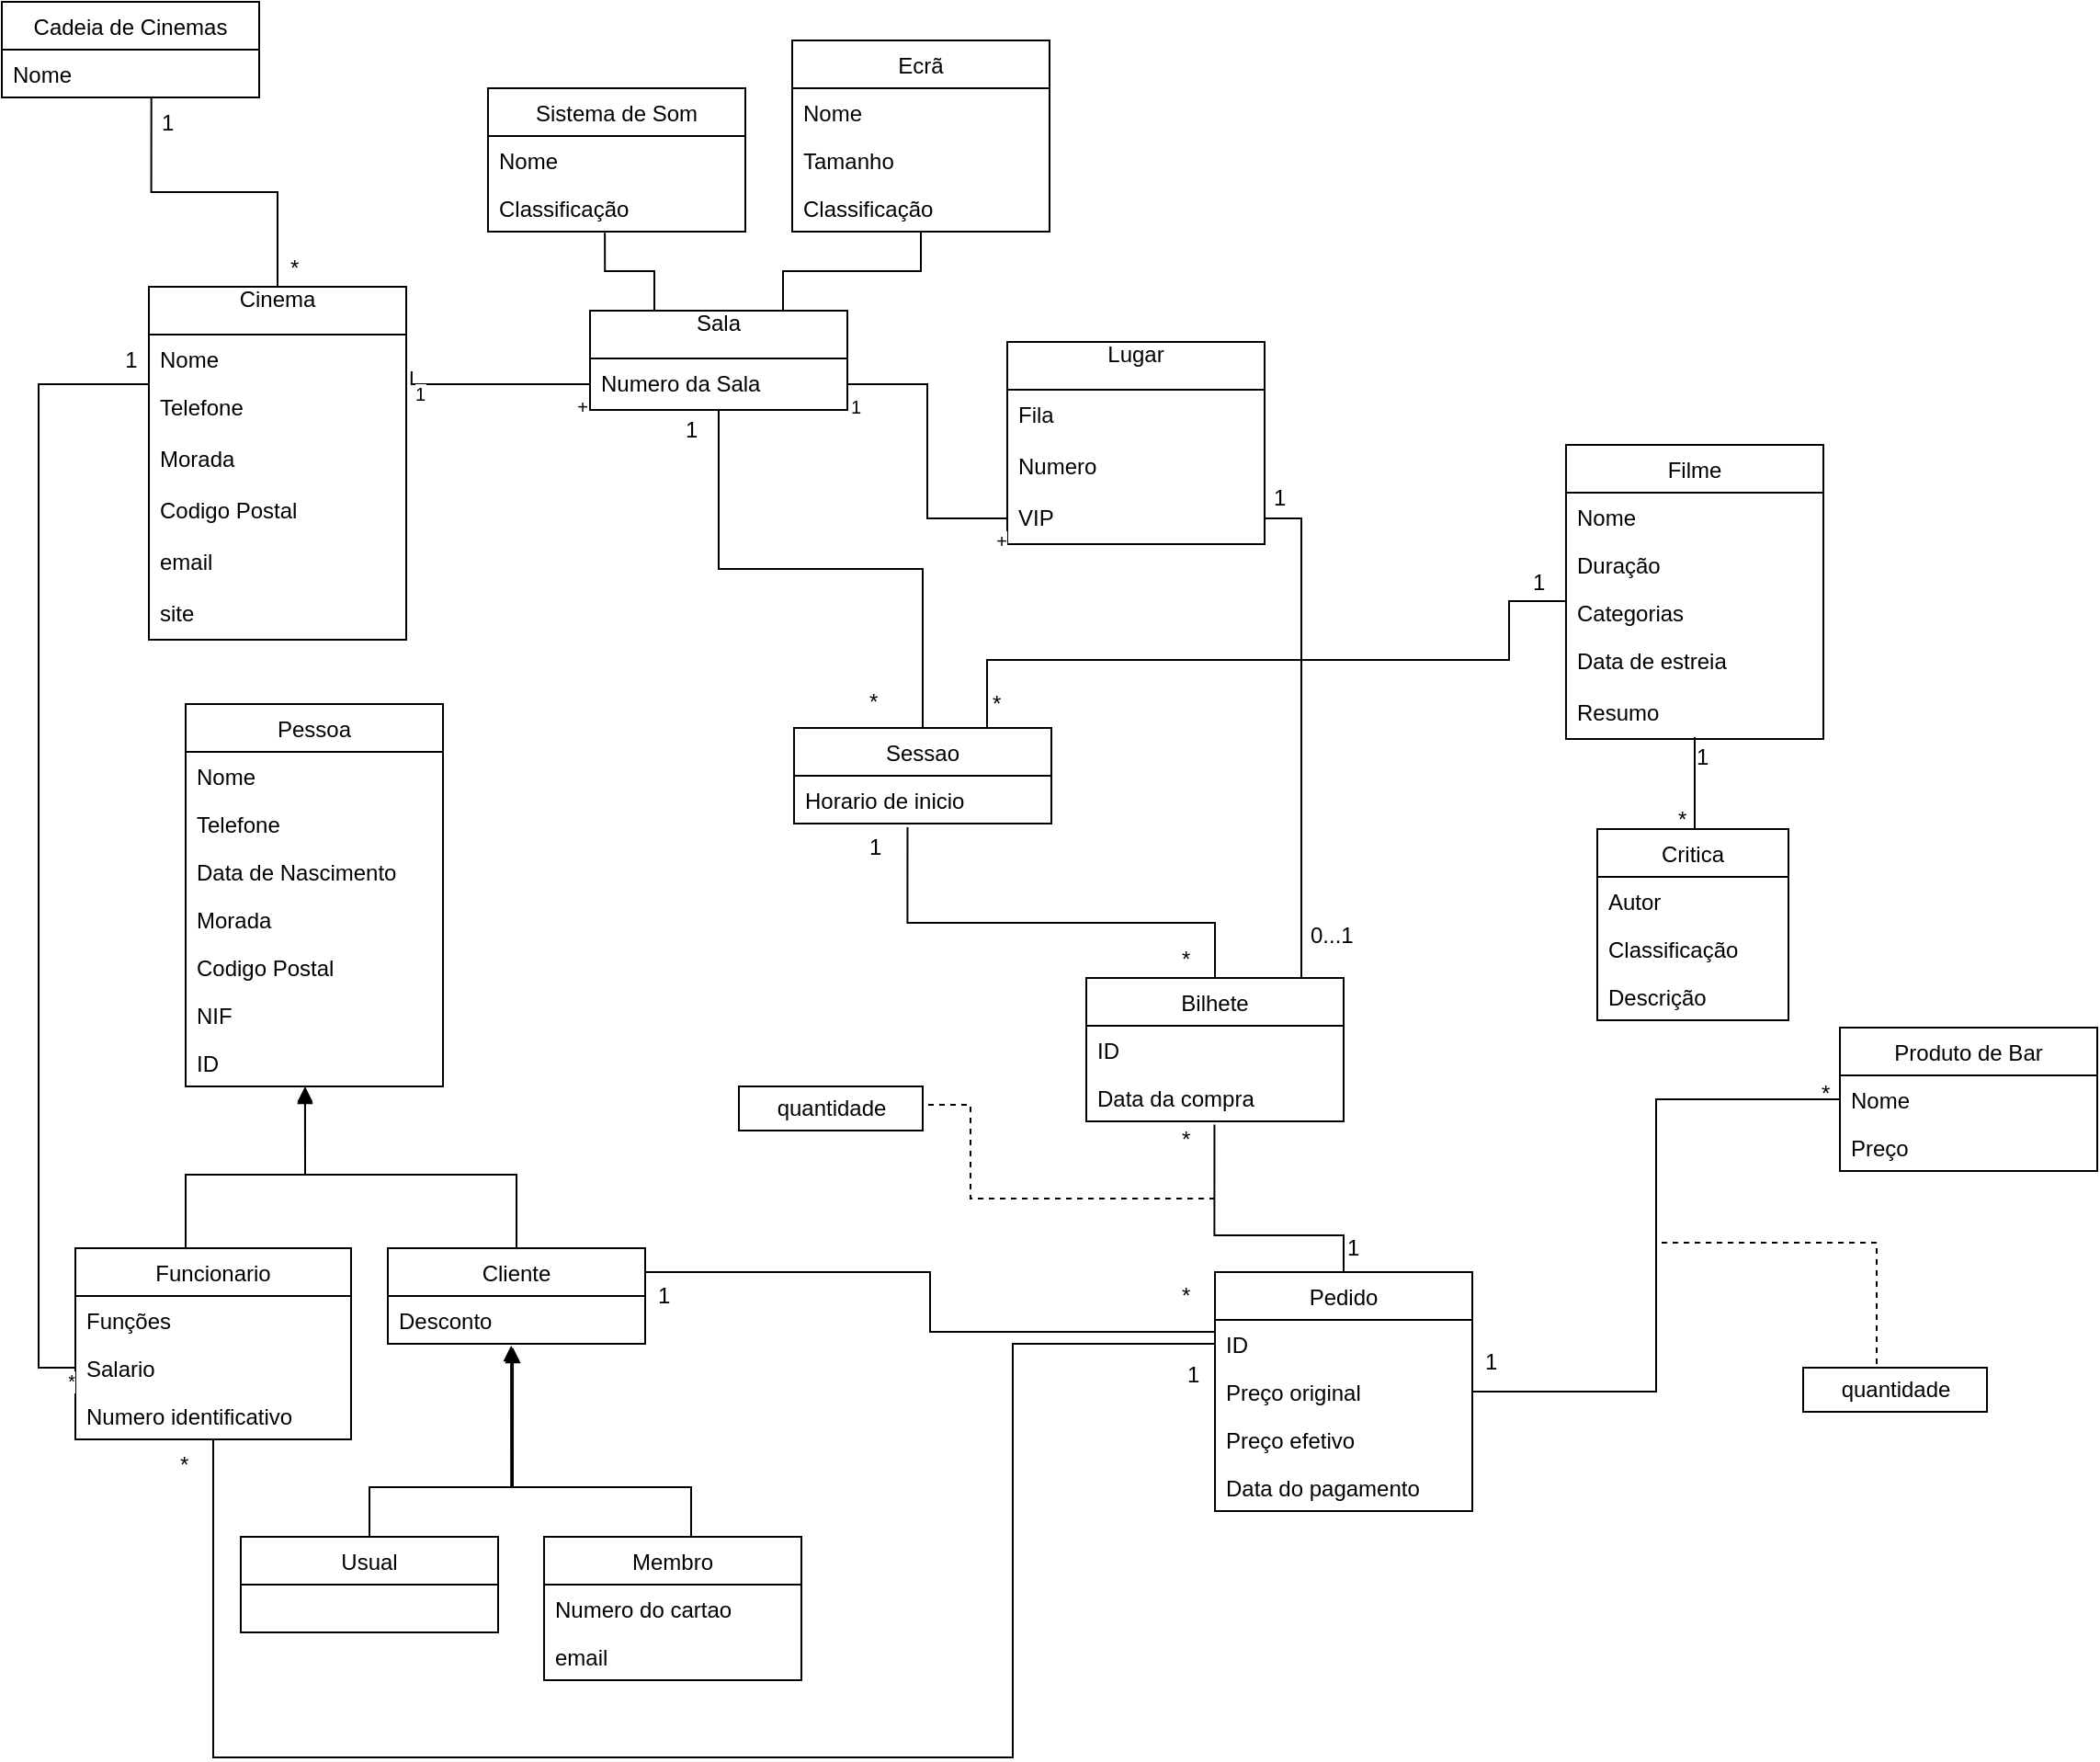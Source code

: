 <mxfile version="10.4.4" type="github"><diagram id="Kp8FJVnR5fd-pl3Z1bte" name="Page-1"><mxGraphModel dx="1327" dy="778" grid="1" gridSize="10" guides="1" tooltips="1" connect="1" arrows="1" fold="1" page="1" pageScale="1" pageWidth="850" pageHeight="1100" math="0" shadow="0"><root><mxCell id="0"/><mxCell id="1" parent="0"/><mxCell id="maXZYBN0RZQK-sku0h1z-110" style="edgeStyle=orthogonalEdgeStyle;rounded=0;orthogonalLoop=1;jettySize=auto;html=1;exitX=0.5;exitY=0;exitDx=0;exitDy=0;entryX=0.581;entryY=1.002;entryDx=0;entryDy=0;entryPerimeter=0;endArrow=none;endFill=0;" edge="1" parent="1" source="maXZYBN0RZQK-sku0h1z-1" target="maXZYBN0RZQK-sku0h1z-107"><mxGeometry relative="1" as="geometry"/></mxCell><mxCell id="maXZYBN0RZQK-sku0h1z-1" value="Cinema&#xA;" style="swimlane;fontStyle=0;childLayout=stackLayout;horizontal=1;startSize=26;fillColor=none;horizontalStack=0;resizeParent=1;resizeParentMax=0;resizeLast=0;collapsible=1;marginBottom=0;" vertex="1" parent="1"><mxGeometry x="100" y="174" width="140" height="192" as="geometry"/></mxCell><mxCell id="maXZYBN0RZQK-sku0h1z-2" value="Nome" style="text;strokeColor=none;fillColor=none;align=left;verticalAlign=top;spacingLeft=4;spacingRight=4;overflow=hidden;rotatable=0;points=[[0,0.5],[1,0.5]];portConstraint=eastwest;" vertex="1" parent="maXZYBN0RZQK-sku0h1z-1"><mxGeometry y="26" width="140" height="26" as="geometry"/></mxCell><mxCell id="maXZYBN0RZQK-sku0h1z-3" value="Telefone" style="text;strokeColor=none;fillColor=none;align=left;verticalAlign=top;spacingLeft=4;spacingRight=4;overflow=hidden;rotatable=0;points=[[0,0.5],[1,0.5]];portConstraint=eastwest;" vertex="1" parent="maXZYBN0RZQK-sku0h1z-1"><mxGeometry y="52" width="140" height="28" as="geometry"/></mxCell><mxCell id="maXZYBN0RZQK-sku0h1z-4" value="Morada" style="text;strokeColor=none;fillColor=none;align=left;verticalAlign=top;spacingLeft=4;spacingRight=4;overflow=hidden;rotatable=0;points=[[0,0.5],[1,0.5]];portConstraint=eastwest;" vertex="1" parent="maXZYBN0RZQK-sku0h1z-1"><mxGeometry y="80" width="140" height="28" as="geometry"/></mxCell><mxCell id="maXZYBN0RZQK-sku0h1z-5" value="Codigo Postal" style="text;strokeColor=none;fillColor=none;align=left;verticalAlign=top;spacingLeft=4;spacingRight=4;overflow=hidden;rotatable=0;points=[[0,0.5],[1,0.5]];portConstraint=eastwest;" vertex="1" parent="maXZYBN0RZQK-sku0h1z-1"><mxGeometry y="108" width="140" height="28" as="geometry"/></mxCell><mxCell id="maXZYBN0RZQK-sku0h1z-6" value="email" style="text;strokeColor=none;fillColor=none;align=left;verticalAlign=top;spacingLeft=4;spacingRight=4;overflow=hidden;rotatable=0;points=[[0,0.5],[1,0.5]];portConstraint=eastwest;" vertex="1" parent="maXZYBN0RZQK-sku0h1z-1"><mxGeometry y="136" width="140" height="28" as="geometry"/></mxCell><mxCell id="maXZYBN0RZQK-sku0h1z-7" value="site" style="text;strokeColor=none;fillColor=none;align=left;verticalAlign=top;spacingLeft=4;spacingRight=4;overflow=hidden;rotatable=0;points=[[0,0.5],[1,0.5]];portConstraint=eastwest;" vertex="1" parent="maXZYBN0RZQK-sku0h1z-1"><mxGeometry y="164" width="140" height="28" as="geometry"/></mxCell><mxCell id="maXZYBN0RZQK-sku0h1z-8" style="edgeStyle=orthogonalEdgeStyle;rounded=0;orthogonalLoop=1;jettySize=auto;html=1;exitX=0.25;exitY=0;exitDx=0;exitDy=0;entryX=0.454;entryY=1.026;entryDx=0;entryDy=0;entryPerimeter=0;endArrow=none;endFill=0;" edge="1" parent="1" source="maXZYBN0RZQK-sku0h1z-10" target="maXZYBN0RZQK-sku0h1z-100"><mxGeometry relative="1" as="geometry"/></mxCell><mxCell id="maXZYBN0RZQK-sku0h1z-9" style="edgeStyle=orthogonalEdgeStyle;rounded=0;orthogonalLoop=1;jettySize=auto;html=1;exitX=0.75;exitY=0;exitDx=0;exitDy=0;entryX=0.5;entryY=1;entryDx=0;entryDy=0;endArrow=none;endFill=0;" edge="1" parent="1" source="maXZYBN0RZQK-sku0h1z-10" target="maXZYBN0RZQK-sku0h1z-101"><mxGeometry relative="1" as="geometry"/></mxCell><mxCell id="maXZYBN0RZQK-sku0h1z-10" value="Sala&#xA;" style="swimlane;fontStyle=0;childLayout=stackLayout;horizontal=1;startSize=26;fillColor=none;horizontalStack=0;resizeParent=1;resizeParentMax=0;resizeLast=0;collapsible=1;marginBottom=0;" vertex="1" parent="1"><mxGeometry x="340" y="187" width="140" height="54" as="geometry"/></mxCell><mxCell id="maXZYBN0RZQK-sku0h1z-11" value="Numero da Sala" style="text;strokeColor=none;fillColor=none;align=left;verticalAlign=top;spacingLeft=4;spacingRight=4;overflow=hidden;rotatable=0;points=[[0,0.5],[1,0.5]];portConstraint=eastwest;" vertex="1" parent="maXZYBN0RZQK-sku0h1z-10"><mxGeometry y="26" width="140" height="28" as="geometry"/></mxCell><mxCell id="maXZYBN0RZQK-sku0h1z-12" value="" style="endArrow=none;html=1;endSize=12;startArrow=none;startSize=14;startFill=0;edgeStyle=orthogonalEdgeStyle;exitX=1.021;exitY=0.769;exitDx=0;exitDy=0;exitPerimeter=0;rounded=0;endFill=0;" edge="1" parent="1" source="maXZYBN0RZQK-sku0h1z-2" target="maXZYBN0RZQK-sku0h1z-11"><mxGeometry relative="1" as="geometry"><mxPoint x="110" y="345" as="sourcePoint"/><mxPoint x="270" y="345" as="targetPoint"/><Array as="points"><mxPoint x="243" y="227"/></Array></mxGeometry></mxCell><mxCell id="maXZYBN0RZQK-sku0h1z-13" value="1" style="resizable=0;html=1;align=left;verticalAlign=top;labelBackgroundColor=#ffffff;fontSize=10;" connectable="0" vertex="1" parent="maXZYBN0RZQK-sku0h1z-12"><mxGeometry x="-1" relative="1" as="geometry"/></mxCell><mxCell id="maXZYBN0RZQK-sku0h1z-14" value="+" style="resizable=0;html=1;align=right;verticalAlign=top;labelBackgroundColor=#ffffff;fontSize=10;" connectable="0" vertex="1" parent="maXZYBN0RZQK-sku0h1z-12"><mxGeometry x="1" relative="1" as="geometry"/></mxCell><mxCell id="maXZYBN0RZQK-sku0h1z-15" value="Lugar&#xA;" style="swimlane;fontStyle=0;childLayout=stackLayout;horizontal=1;startSize=26;fillColor=none;horizontalStack=0;resizeParent=1;resizeParentMax=0;resizeLast=0;collapsible=1;marginBottom=0;" vertex="1" parent="1"><mxGeometry x="567" y="204" width="140" height="110" as="geometry"/></mxCell><mxCell id="maXZYBN0RZQK-sku0h1z-16" value="Fila" style="text;strokeColor=none;fillColor=none;align=left;verticalAlign=top;spacingLeft=4;spacingRight=4;overflow=hidden;rotatable=0;points=[[0,0.5],[1,0.5]];portConstraint=eastwest;" vertex="1" parent="maXZYBN0RZQK-sku0h1z-15"><mxGeometry y="26" width="140" height="28" as="geometry"/></mxCell><mxCell id="maXZYBN0RZQK-sku0h1z-17" value="Numero" style="text;strokeColor=none;fillColor=none;align=left;verticalAlign=top;spacingLeft=4;spacingRight=4;overflow=hidden;rotatable=0;points=[[0,0.5],[1,0.5]];portConstraint=eastwest;" vertex="1" parent="maXZYBN0RZQK-sku0h1z-15"><mxGeometry y="54" width="140" height="28" as="geometry"/></mxCell><mxCell id="maXZYBN0RZQK-sku0h1z-18" value="VIP" style="text;strokeColor=none;fillColor=none;align=left;verticalAlign=top;spacingLeft=4;spacingRight=4;overflow=hidden;rotatable=0;points=[[0,0.5],[1,0.5]];portConstraint=eastwest;" vertex="1" parent="maXZYBN0RZQK-sku0h1z-15"><mxGeometry y="82" width="140" height="28" as="geometry"/></mxCell><mxCell id="maXZYBN0RZQK-sku0h1z-19" value="" style="endArrow=none;html=1;endSize=12;startArrow=none;startSize=14;startFill=0;edgeStyle=orthogonalEdgeStyle;exitX=1;exitY=0.5;exitDx=0;exitDy=0;rounded=0;endFill=0;" edge="1" parent="1" source="maXZYBN0RZQK-sku0h1z-11" target="maXZYBN0RZQK-sku0h1z-18"><mxGeometry relative="1" as="geometry"><mxPoint x="550" y="125" as="sourcePoint"/><mxPoint x="497" y="362" as="targetPoint"/></mxGeometry></mxCell><mxCell id="maXZYBN0RZQK-sku0h1z-20" value="1" style="resizable=0;html=1;align=left;verticalAlign=top;labelBackgroundColor=#ffffff;fontSize=10;" connectable="0" vertex="1" parent="maXZYBN0RZQK-sku0h1z-19"><mxGeometry x="-1" relative="1" as="geometry"/></mxCell><mxCell id="maXZYBN0RZQK-sku0h1z-21" value="+" style="resizable=0;html=1;align=right;verticalAlign=top;labelBackgroundColor=#ffffff;fontSize=10;" connectable="0" vertex="1" parent="maXZYBN0RZQK-sku0h1z-19"><mxGeometry x="1" relative="1" as="geometry"/></mxCell><mxCell id="maXZYBN0RZQK-sku0h1z-22" value="Pessoa" style="swimlane;fontStyle=0;childLayout=stackLayout;horizontal=1;startSize=26;fillColor=none;horizontalStack=0;resizeParent=1;resizeParentMax=0;resizeLast=0;collapsible=1;marginBottom=0;" vertex="1" parent="1"><mxGeometry x="120" y="401" width="140" height="208" as="geometry"/></mxCell><mxCell id="maXZYBN0RZQK-sku0h1z-23" value="Nome" style="text;strokeColor=none;fillColor=none;align=left;verticalAlign=top;spacingLeft=4;spacingRight=4;overflow=hidden;rotatable=0;points=[[0,0.5],[1,0.5]];portConstraint=eastwest;" vertex="1" parent="maXZYBN0RZQK-sku0h1z-22"><mxGeometry y="26" width="140" height="26" as="geometry"/></mxCell><mxCell id="maXZYBN0RZQK-sku0h1z-24" value="Telefone" style="text;strokeColor=none;fillColor=none;align=left;verticalAlign=top;spacingLeft=4;spacingRight=4;overflow=hidden;rotatable=0;points=[[0,0.5],[1,0.5]];portConstraint=eastwest;" vertex="1" parent="maXZYBN0RZQK-sku0h1z-22"><mxGeometry y="52" width="140" height="26" as="geometry"/></mxCell><mxCell id="maXZYBN0RZQK-sku0h1z-25" value="Data de Nascimento" style="text;strokeColor=none;fillColor=none;align=left;verticalAlign=top;spacingLeft=4;spacingRight=4;overflow=hidden;rotatable=0;points=[[0,0.5],[1,0.5]];portConstraint=eastwest;" vertex="1" parent="maXZYBN0RZQK-sku0h1z-22"><mxGeometry y="78" width="140" height="26" as="geometry"/></mxCell><mxCell id="maXZYBN0RZQK-sku0h1z-26" value="Morada" style="text;strokeColor=none;fillColor=none;align=left;verticalAlign=top;spacingLeft=4;spacingRight=4;overflow=hidden;rotatable=0;points=[[0,0.5],[1,0.5]];portConstraint=eastwest;" vertex="1" parent="maXZYBN0RZQK-sku0h1z-22"><mxGeometry y="104" width="140" height="26" as="geometry"/></mxCell><mxCell id="maXZYBN0RZQK-sku0h1z-27" value="Codigo Postal" style="text;strokeColor=none;fillColor=none;align=left;verticalAlign=top;spacingLeft=4;spacingRight=4;overflow=hidden;rotatable=0;points=[[0,0.5],[1,0.5]];portConstraint=eastwest;" vertex="1" parent="maXZYBN0RZQK-sku0h1z-22"><mxGeometry y="130" width="140" height="26" as="geometry"/></mxCell><mxCell id="maXZYBN0RZQK-sku0h1z-28" value="NIF" style="text;strokeColor=none;fillColor=none;align=left;verticalAlign=top;spacingLeft=4;spacingRight=4;overflow=hidden;rotatable=0;points=[[0,0.5],[1,0.5]];portConstraint=eastwest;" vertex="1" parent="maXZYBN0RZQK-sku0h1z-22"><mxGeometry y="156" width="140" height="26" as="geometry"/></mxCell><mxCell id="maXZYBN0RZQK-sku0h1z-29" value="ID" style="text;strokeColor=none;fillColor=none;align=left;verticalAlign=top;spacingLeft=4;spacingRight=4;overflow=hidden;rotatable=0;points=[[0,0.5],[1,0.5]];portConstraint=eastwest;" vertex="1" parent="maXZYBN0RZQK-sku0h1z-22"><mxGeometry y="182" width="140" height="26" as="geometry"/></mxCell><mxCell id="maXZYBN0RZQK-sku0h1z-30" style="edgeStyle=orthogonalEdgeStyle;rounded=0;orthogonalLoop=1;jettySize=auto;html=1;exitX=0.5;exitY=1;exitDx=0;exitDy=0;endArrow=none;endFill=0;entryX=0;entryY=0.75;entryDx=0;entryDy=0;" edge="1" parent="1" source="maXZYBN0RZQK-sku0h1z-31" target="maXZYBN0RZQK-sku0h1z-81"><mxGeometry relative="1" as="geometry"><mxPoint x="560" y="774" as="targetPoint"/><Array as="points"><mxPoint x="135" y="974"/><mxPoint x="570" y="974"/><mxPoint x="570" y="749"/></Array></mxGeometry></mxCell><mxCell id="maXZYBN0RZQK-sku0h1z-31" value="Funcionario" style="swimlane;fontStyle=0;childLayout=stackLayout;horizontal=1;startSize=26;fillColor=none;horizontalStack=0;resizeParent=1;resizeParentMax=0;resizeLast=0;collapsible=1;marginBottom=0;" vertex="1" parent="1"><mxGeometry x="60" y="697" width="150" height="104" as="geometry"/></mxCell><mxCell id="maXZYBN0RZQK-sku0h1z-32" value="Funções" style="text;strokeColor=none;fillColor=none;align=left;verticalAlign=top;spacingLeft=4;spacingRight=4;overflow=hidden;rotatable=0;points=[[0,0.5],[1,0.5]];portConstraint=eastwest;" vertex="1" parent="maXZYBN0RZQK-sku0h1z-31"><mxGeometry y="26" width="150" height="26" as="geometry"/></mxCell><mxCell id="maXZYBN0RZQK-sku0h1z-33" value="Salario" style="text;strokeColor=none;fillColor=none;align=left;verticalAlign=top;spacingLeft=4;spacingRight=4;overflow=hidden;rotatable=0;points=[[0,0.5],[1,0.5]];portConstraint=eastwest;" vertex="1" parent="maXZYBN0RZQK-sku0h1z-31"><mxGeometry y="52" width="150" height="26" as="geometry"/></mxCell><mxCell id="maXZYBN0RZQK-sku0h1z-34" value="Numero identificativo" style="text;strokeColor=none;fillColor=none;align=left;verticalAlign=top;spacingLeft=4;spacingRight=4;overflow=hidden;rotatable=0;points=[[0,0.5],[1,0.5]];portConstraint=eastwest;" vertex="1" parent="maXZYBN0RZQK-sku0h1z-31"><mxGeometry y="78" width="150" height="26" as="geometry"/></mxCell><mxCell id="maXZYBN0RZQK-sku0h1z-35" style="edgeStyle=orthogonalEdgeStyle;rounded=0;orthogonalLoop=1;jettySize=auto;html=1;exitX=1;exitY=0.25;exitDx=0;exitDy=0;entryX=0;entryY=0.25;entryDx=0;entryDy=0;endArrow=none;endFill=0;" edge="1" parent="1" source="maXZYBN0RZQK-sku0h1z-36" target="maXZYBN0RZQK-sku0h1z-81"><mxGeometry relative="1" as="geometry"/></mxCell><mxCell id="maXZYBN0RZQK-sku0h1z-36" value="Cliente" style="swimlane;fontStyle=0;childLayout=stackLayout;horizontal=1;startSize=26;fillColor=none;horizontalStack=0;resizeParent=1;resizeParentMax=0;resizeLast=0;collapsible=1;marginBottom=0;" vertex="1" parent="1"><mxGeometry x="230" y="697" width="140" height="52" as="geometry"/></mxCell><mxCell id="maXZYBN0RZQK-sku0h1z-37" value="Desconto" style="text;strokeColor=none;fillColor=none;align=left;verticalAlign=top;spacingLeft=4;spacingRight=4;overflow=hidden;rotatable=0;points=[[0,0.5],[1,0.5]];portConstraint=eastwest;" vertex="1" parent="maXZYBN0RZQK-sku0h1z-36"><mxGeometry y="26" width="140" height="26" as="geometry"/></mxCell><mxCell id="maXZYBN0RZQK-sku0h1z-38" value="" style="endArrow=block;endFill=1;html=1;edgeStyle=orthogonalEdgeStyle;align=left;verticalAlign=top;exitX=0.5;exitY=0;exitDx=0;exitDy=0;entryX=0.464;entryY=1.038;entryDx=0;entryDy=0;entryPerimeter=0;rounded=0;" edge="1" parent="1" source="maXZYBN0RZQK-sku0h1z-31" target="maXZYBN0RZQK-sku0h1z-29"><mxGeometry x="-1" relative="1" as="geometry"><mxPoint x="60" y="655" as="sourcePoint"/><mxPoint x="220" y="655" as="targetPoint"/><Array as="points"><mxPoint x="120" y="697"/><mxPoint x="120" y="657"/><mxPoint x="185" y="657"/></Array></mxGeometry></mxCell><mxCell id="maXZYBN0RZQK-sku0h1z-39" value="" style="endArrow=block;endFill=1;html=1;edgeStyle=orthogonalEdgeStyle;align=left;verticalAlign=top;exitX=0.5;exitY=0;exitDx=0;exitDy=0;entryX=0.464;entryY=1;entryDx=0;entryDy=0;entryPerimeter=0;rounded=0;" edge="1" parent="1" source="maXZYBN0RZQK-sku0h1z-36" target="maXZYBN0RZQK-sku0h1z-29"><mxGeometry x="-1" relative="1" as="geometry"><mxPoint x="140" y="535" as="sourcePoint"/><mxPoint x="215" y="500" as="targetPoint"/><Array as="points"><mxPoint x="300" y="657"/><mxPoint x="185" y="657"/></Array></mxGeometry></mxCell><mxCell id="maXZYBN0RZQK-sku0h1z-40" value="" style="endArrow=none;html=1;endSize=12;startArrow=none;startSize=14;startFill=0;edgeStyle=orthogonalEdgeStyle;exitX=0;exitY=0.5;exitDx=0;exitDy=0;rounded=0;endFill=0;entryX=0;entryY=0.5;entryDx=0;entryDy=0;" edge="1" parent="1" source="maXZYBN0RZQK-sku0h1z-2" target="maXZYBN0RZQK-sku0h1z-33"><mxGeometry relative="1" as="geometry"><mxPoint x="253" y="296" as="sourcePoint"/><mxPoint x="40" y="435" as="targetPoint"/><Array as="points"><mxPoint x="90" y="227"/><mxPoint x="40" y="227"/><mxPoint x="40" y="590"/></Array></mxGeometry></mxCell><mxCell id="maXZYBN0RZQK-sku0h1z-41" value="*" style="resizable=0;html=1;align=right;verticalAlign=top;labelBackgroundColor=#ffffff;fontSize=10;" connectable="0" vertex="1" parent="maXZYBN0RZQK-sku0h1z-40"><mxGeometry x="1" relative="1" as="geometry"><mxPoint y="-5" as="offset"/></mxGeometry></mxCell><mxCell id="maXZYBN0RZQK-sku0h1z-42" value="1" style="text;html=1;resizable=0;points=[];align=center;verticalAlign=middle;labelBackgroundColor=#ffffff;" vertex="1" connectable="0" parent="maXZYBN0RZQK-sku0h1z-40"><mxGeometry x="-0.939" y="-2" relative="1" as="geometry"><mxPoint x="-5" y="-11" as="offset"/></mxGeometry></mxCell><mxCell id="maXZYBN0RZQK-sku0h1z-43" style="edgeStyle=orthogonalEdgeStyle;rounded=0;orthogonalLoop=1;jettySize=auto;html=1;exitX=0.5;exitY=0;exitDx=0;exitDy=0;startArrow=none;startFill=0;sourcePerimeterSpacing=-1;endArrow=block;endFill=1;targetPerimeterSpacing=0;entryX=0.486;entryY=1.077;entryDx=0;entryDy=0;entryPerimeter=0;" edge="1" parent="1" source="maXZYBN0RZQK-sku0h1z-44" target="maXZYBN0RZQK-sku0h1z-37"><mxGeometry relative="1" as="geometry"><mxPoint x="311" y="803" as="targetPoint"/><Array as="points"><mxPoint x="220" y="827"/><mxPoint x="298" y="827"/></Array></mxGeometry></mxCell><mxCell id="maXZYBN0RZQK-sku0h1z-44" value="Usual" style="swimlane;fontStyle=0;childLayout=stackLayout;horizontal=1;startSize=26;fillColor=none;horizontalStack=0;resizeParent=1;resizeParentMax=0;resizeLast=0;collapsible=1;marginBottom=0;" vertex="1" parent="1"><mxGeometry x="150" y="854" width="140" height="52" as="geometry"/></mxCell><mxCell id="maXZYBN0RZQK-sku0h1z-45" style="edgeStyle=orthogonalEdgeStyle;rounded=0;orthogonalLoop=1;jettySize=auto;html=1;exitX=0.5;exitY=0;exitDx=0;exitDy=0;entryX=0.479;entryY=1.038;entryDx=0;entryDy=0;entryPerimeter=0;startArrow=none;startFill=0;sourcePerimeterSpacing=-1;endArrow=block;endFill=1;targetPerimeterSpacing=0;" edge="1" parent="1" source="maXZYBN0RZQK-sku0h1z-46" target="maXZYBN0RZQK-sku0h1z-37"><mxGeometry relative="1" as="geometry"><Array as="points"><mxPoint x="395" y="854"/><mxPoint x="395" y="827"/><mxPoint x="297" y="827"/></Array><mxPoint x="310" y="801" as="targetPoint"/></mxGeometry></mxCell><mxCell id="maXZYBN0RZQK-sku0h1z-46" value="Membro" style="swimlane;fontStyle=0;childLayout=stackLayout;horizontal=1;startSize=26;fillColor=none;horizontalStack=0;resizeParent=1;resizeParentMax=0;resizeLast=0;collapsible=1;marginBottom=0;" vertex="1" parent="1"><mxGeometry x="315" y="854" width="140" height="78" as="geometry"/></mxCell><mxCell id="maXZYBN0RZQK-sku0h1z-47" value="Numero do cartao" style="text;strokeColor=none;fillColor=none;align=left;verticalAlign=top;spacingLeft=4;spacingRight=4;overflow=hidden;rotatable=0;points=[[0,0.5],[1,0.5]];portConstraint=eastwest;" vertex="1" parent="maXZYBN0RZQK-sku0h1z-46"><mxGeometry y="26" width="140" height="26" as="geometry"/></mxCell><mxCell id="maXZYBN0RZQK-sku0h1z-48" value="email" style="text;strokeColor=none;fillColor=none;align=left;verticalAlign=top;spacingLeft=4;spacingRight=4;overflow=hidden;rotatable=0;points=[[0,0.5],[1,0.5]];portConstraint=eastwest;" vertex="1" parent="maXZYBN0RZQK-sku0h1z-46"><mxGeometry y="52" width="140" height="26" as="geometry"/></mxCell><mxCell id="maXZYBN0RZQK-sku0h1z-49" value="" style="edgeStyle=orthogonalEdgeStyle;rounded=0;orthogonalLoop=1;jettySize=auto;html=1;startArrow=none;startFill=0;sourcePerimeterSpacing=-1;endArrow=none;endFill=0;targetPerimeterSpacing=0;" edge="1" parent="1" source="maXZYBN0RZQK-sku0h1z-50" target="maXZYBN0RZQK-sku0h1z-57"><mxGeometry relative="1" as="geometry"><Array as="points"><mxPoint x="941" y="460"/><mxPoint x="941" y="460"/></Array></mxGeometry></mxCell><mxCell id="maXZYBN0RZQK-sku0h1z-50" value="Filme" style="swimlane;fontStyle=0;childLayout=stackLayout;horizontal=1;startSize=26;fillColor=none;horizontalStack=0;resizeParent=1;resizeParentMax=0;resizeLast=0;collapsible=1;marginBottom=0;" vertex="1" parent="1"><mxGeometry x="871" y="260" width="140" height="160" as="geometry"/></mxCell><mxCell id="maXZYBN0RZQK-sku0h1z-51" value="Nome" style="text;strokeColor=none;fillColor=none;align=left;verticalAlign=top;spacingLeft=4;spacingRight=4;overflow=hidden;rotatable=0;points=[[0,0.5],[1,0.5]];portConstraint=eastwest;" vertex="1" parent="maXZYBN0RZQK-sku0h1z-50"><mxGeometry y="26" width="140" height="26" as="geometry"/></mxCell><mxCell id="maXZYBN0RZQK-sku0h1z-52" value="Duração" style="text;strokeColor=none;fillColor=none;align=left;verticalAlign=top;spacingLeft=4;spacingRight=4;overflow=hidden;rotatable=0;points=[[0,0.5],[1,0.5]];portConstraint=eastwest;" vertex="1" parent="maXZYBN0RZQK-sku0h1z-50"><mxGeometry y="52" width="140" height="26" as="geometry"/></mxCell><mxCell id="maXZYBN0RZQK-sku0h1z-53" value="Categorias" style="text;strokeColor=none;fillColor=none;align=left;verticalAlign=top;spacingLeft=4;spacingRight=4;overflow=hidden;rotatable=0;points=[[0,0.5],[1,0.5]];portConstraint=eastwest;" vertex="1" parent="maXZYBN0RZQK-sku0h1z-50"><mxGeometry y="78" width="140" height="26" as="geometry"/></mxCell><mxCell id="maXZYBN0RZQK-sku0h1z-54" value="Data de estreia" style="text;strokeColor=none;fillColor=none;align=left;verticalAlign=top;spacingLeft=4;spacingRight=4;overflow=hidden;rotatable=0;points=[[0,0.5],[1,0.5]];portConstraint=eastwest;" vertex="1" parent="maXZYBN0RZQK-sku0h1z-50"><mxGeometry y="104" width="140" height="28" as="geometry"/></mxCell><mxCell id="maXZYBN0RZQK-sku0h1z-56" value="Resumo" style="text;strokeColor=none;fillColor=none;align=left;verticalAlign=top;spacingLeft=4;spacingRight=4;overflow=hidden;rotatable=0;points=[[0,0.5],[1,0.5]];portConstraint=eastwest;" vertex="1" parent="maXZYBN0RZQK-sku0h1z-50"><mxGeometry y="132" width="140" height="28" as="geometry"/></mxCell><mxCell id="maXZYBN0RZQK-sku0h1z-57" value="Critica" style="swimlane;fontStyle=0;childLayout=stackLayout;horizontal=1;startSize=26;fillColor=none;horizontalStack=0;resizeParent=1;resizeParentMax=0;resizeLast=0;collapsible=1;marginBottom=0;direction=east;" vertex="1" parent="1"><mxGeometry x="888" y="469" width="104" height="104" as="geometry"/></mxCell><mxCell id="maXZYBN0RZQK-sku0h1z-58" value="Autor" style="text;strokeColor=none;fillColor=none;align=left;verticalAlign=top;spacingLeft=4;spacingRight=4;overflow=hidden;rotatable=0;points=[[0,0.5],[1,0.5]];portConstraint=eastwest;" vertex="1" parent="maXZYBN0RZQK-sku0h1z-57"><mxGeometry y="26" width="104" height="26" as="geometry"/></mxCell><mxCell id="maXZYBN0RZQK-sku0h1z-59" value="Classificação" style="text;strokeColor=none;fillColor=none;align=left;verticalAlign=top;spacingLeft=4;spacingRight=4;overflow=hidden;rotatable=0;points=[[0,0.5],[1,0.5]];portConstraint=eastwest;" vertex="1" parent="maXZYBN0RZQK-sku0h1z-57"><mxGeometry y="52" width="104" height="26" as="geometry"/></mxCell><mxCell id="maXZYBN0RZQK-sku0h1z-60" value="Descrição" style="text;strokeColor=none;fillColor=none;align=left;verticalAlign=top;spacingLeft=4;spacingRight=4;overflow=hidden;rotatable=0;points=[[0,0.5],[1,0.5]];portConstraint=eastwest;" vertex="1" parent="maXZYBN0RZQK-sku0h1z-57"><mxGeometry y="78" width="104" height="26" as="geometry"/></mxCell><mxCell id="maXZYBN0RZQK-sku0h1z-61" style="edgeStyle=orthogonalEdgeStyle;rounded=0;orthogonalLoop=1;jettySize=auto;html=1;exitX=0.75;exitY=0;exitDx=0;exitDy=0;entryX=0;entryY=0.5;entryDx=0;entryDy=0;startArrow=none;startFill=0;sourcePerimeterSpacing=-1;endArrow=none;endFill=0;targetPerimeterSpacing=0;" edge="1" parent="1" source="maXZYBN0RZQK-sku0h1z-63" target="maXZYBN0RZQK-sku0h1z-52"><mxGeometry relative="1" as="geometry"><Array as="points"><mxPoint x="556" y="377"/><mxPoint x="840" y="377"/><mxPoint x="840" y="345"/><mxPoint x="871" y="345"/></Array></mxGeometry></mxCell><mxCell id="maXZYBN0RZQK-sku0h1z-62" style="edgeStyle=orthogonalEdgeStyle;rounded=0;orthogonalLoop=1;jettySize=auto;html=1;exitX=0.5;exitY=0;exitDx=0;exitDy=0;entryX=0.5;entryY=1;entryDx=0;entryDy=0;endArrow=none;endFill=0;" edge="1" parent="1" source="maXZYBN0RZQK-sku0h1z-63" target="maXZYBN0RZQK-sku0h1z-10"><mxGeometry relative="1" as="geometry"/></mxCell><mxCell id="maXZYBN0RZQK-sku0h1z-63" value="Sessao" style="swimlane;fontStyle=0;childLayout=stackLayout;horizontal=1;startSize=26;fillColor=none;horizontalStack=0;resizeParent=1;resizeParentMax=0;resizeLast=0;collapsible=1;marginBottom=0;" vertex="1" parent="1"><mxGeometry x="451" y="414" width="140" height="52" as="geometry"/></mxCell><mxCell id="maXZYBN0RZQK-sku0h1z-64" value="Horario de inicio" style="text;strokeColor=none;fillColor=none;align=left;verticalAlign=top;spacingLeft=4;spacingRight=4;overflow=hidden;rotatable=0;points=[[0,0.5],[1,0.5]];portConstraint=eastwest;" vertex="1" parent="maXZYBN0RZQK-sku0h1z-63"><mxGeometry y="26" width="140" height="26" as="geometry"/></mxCell><mxCell id="maXZYBN0RZQK-sku0h1z-105" style="edgeStyle=orthogonalEdgeStyle;rounded=0;orthogonalLoop=1;jettySize=auto;html=1;exitX=0.75;exitY=0;exitDx=0;exitDy=0;endArrow=none;endFill=0;" edge="1" parent="1" source="maXZYBN0RZQK-sku0h1z-65" target="maXZYBN0RZQK-sku0h1z-18"><mxGeometry relative="1" as="geometry"><Array as="points"><mxPoint x="727" y="550"/><mxPoint x="727" y="300"/></Array></mxGeometry></mxCell><mxCell id="maXZYBN0RZQK-sku0h1z-65" value="Bilhete" style="swimlane;fontStyle=0;childLayout=stackLayout;horizontal=1;startSize=26;fillColor=none;horizontalStack=0;resizeParent=1;resizeParentMax=0;resizeLast=0;collapsible=1;marginBottom=0;" vertex="1" parent="1"><mxGeometry x="610" y="550" width="140" height="78" as="geometry"/></mxCell><mxCell id="maXZYBN0RZQK-sku0h1z-66" value="ID" style="text;strokeColor=none;fillColor=none;align=left;verticalAlign=top;spacingLeft=4;spacingRight=4;overflow=hidden;rotatable=0;points=[[0,0.5],[1,0.5]];portConstraint=eastwest;" vertex="1" parent="maXZYBN0RZQK-sku0h1z-65"><mxGeometry y="26" width="140" height="26" as="geometry"/></mxCell><mxCell id="maXZYBN0RZQK-sku0h1z-121" value="Data da compra" style="text;strokeColor=none;fillColor=none;align=left;verticalAlign=top;spacingLeft=4;spacingRight=4;overflow=hidden;rotatable=0;points=[[0,0.5],[1,0.5]];portConstraint=eastwest;" vertex="1" parent="maXZYBN0RZQK-sku0h1z-65"><mxGeometry y="52" width="140" height="26" as="geometry"/></mxCell><mxCell id="maXZYBN0RZQK-sku0h1z-67" style="edgeStyle=orthogonalEdgeStyle;rounded=0;orthogonalLoop=1;jettySize=auto;html=1;entryX=0.5;entryY=0;entryDx=0;entryDy=0;startArrow=none;startFill=0;sourcePerimeterSpacing=-1;endArrow=none;endFill=0;targetPerimeterSpacing=0;exitX=0.441;exitY=1.076;exitDx=0;exitDy=0;exitPerimeter=0;" edge="1" parent="1" source="maXZYBN0RZQK-sku0h1z-64" target="maXZYBN0RZQK-sku0h1z-65"><mxGeometry relative="1" as="geometry"><mxPoint x="514" y="493" as="sourcePoint"/><Array as="points"><mxPoint x="513" y="520"/><mxPoint x="680" y="520"/></Array></mxGeometry></mxCell><mxCell id="maXZYBN0RZQK-sku0h1z-68" value="1" style="text;html=1;resizable=0;points=[];autosize=1;align=left;verticalAlign=top;spacingTop=-4;" vertex="1" parent="1"><mxGeometry x="490" y="469" width="20" height="20" as="geometry"/></mxCell><mxCell id="maXZYBN0RZQK-sku0h1z-69" value="*" style="text;html=1;resizable=0;points=[];autosize=1;align=left;verticalAlign=top;spacingTop=-4;" vertex="1" parent="1"><mxGeometry x="660" y="530" width="20" height="20" as="geometry"/></mxCell><mxCell id="maXZYBN0RZQK-sku0h1z-70" value="1" style="text;html=1;resizable=0;points=[];autosize=1;align=left;verticalAlign=top;spacingTop=-4;" vertex="1" parent="1"><mxGeometry x="375" y="713" width="20" height="20" as="geometry"/></mxCell><mxCell id="maXZYBN0RZQK-sku0h1z-71" value="*" style="text;html=1;resizable=0;points=[];autosize=1;align=left;verticalAlign=top;spacingTop=-4;" vertex="1" parent="1"><mxGeometry x="660" y="628" width="20" height="20" as="geometry"/></mxCell><mxCell id="maXZYBN0RZQK-sku0h1z-72" value="*" style="text;html=1;resizable=0;points=[];autosize=1;align=left;verticalAlign=top;spacingTop=-4;" vertex="1" parent="1"><mxGeometry x="490" y="390" width="20" height="20" as="geometry"/></mxCell><mxCell id="maXZYBN0RZQK-sku0h1z-73" value="1" style="text;html=1;resizable=0;points=[];autosize=1;align=left;verticalAlign=top;spacingTop=-4;" vertex="1" parent="1"><mxGeometry x="390" y="242" width="20" height="20" as="geometry"/></mxCell><mxCell id="maXZYBN0RZQK-sku0h1z-74" style="edgeStyle=orthogonalEdgeStyle;rounded=0;orthogonalLoop=1;jettySize=auto;html=1;exitX=0.5;exitY=0;exitDx=0;exitDy=0;endArrow=none;endFill=0;dashed=1;" edge="1" parent="1" source="maXZYBN0RZQK-sku0h1z-75"><mxGeometry relative="1" as="geometry"><mxPoint x="920" y="694" as="targetPoint"/><Array as="points"><mxPoint x="1040" y="694"/></Array></mxGeometry></mxCell><mxCell id="maXZYBN0RZQK-sku0h1z-75" value="quantidade" style="html=1;" vertex="1" parent="1"><mxGeometry x="1000" y="762" width="100" height="24" as="geometry"/></mxCell><mxCell id="maXZYBN0RZQK-sku0h1z-80" style="edgeStyle=orthogonalEdgeStyle;rounded=0;orthogonalLoop=1;jettySize=auto;html=1;exitX=0.5;exitY=0;exitDx=0;exitDy=0;entryX=0.498;entryY=1.066;entryDx=0;entryDy=0;entryPerimeter=0;endArrow=none;endFill=0;" edge="1" parent="1" source="maXZYBN0RZQK-sku0h1z-81" target="maXZYBN0RZQK-sku0h1z-121"><mxGeometry relative="1" as="geometry"><Array as="points"><mxPoint x="750" y="690"/><mxPoint x="680" y="690"/></Array></mxGeometry></mxCell><mxCell id="maXZYBN0RZQK-sku0h1z-81" value="Pedido" style="swimlane;fontStyle=0;childLayout=stackLayout;horizontal=1;startSize=26;fillColor=none;horizontalStack=0;resizeParent=1;resizeParentMax=0;resizeLast=0;collapsible=1;marginBottom=0;" vertex="1" parent="1"><mxGeometry x="680" y="710" width="140" height="130" as="geometry"/></mxCell><mxCell id="maXZYBN0RZQK-sku0h1z-120" value="ID" style="text;strokeColor=none;fillColor=none;align=left;verticalAlign=top;spacingLeft=4;spacingRight=4;overflow=hidden;rotatable=0;points=[[0,0.5],[1,0.5]];portConstraint=eastwest;" vertex="1" parent="maXZYBN0RZQK-sku0h1z-81"><mxGeometry y="26" width="140" height="26" as="geometry"/></mxCell><mxCell id="maXZYBN0RZQK-sku0h1z-79" value="Preço original" style="text;strokeColor=none;fillColor=none;align=left;verticalAlign=top;spacingLeft=4;spacingRight=4;overflow=hidden;rotatable=0;points=[[0,0.5],[1,0.5]];portConstraint=eastwest;" vertex="1" parent="maXZYBN0RZQK-sku0h1z-81"><mxGeometry y="52" width="140" height="26" as="geometry"/></mxCell><mxCell id="maXZYBN0RZQK-sku0h1z-125" value="Preço efetivo" style="text;strokeColor=none;fillColor=none;align=left;verticalAlign=top;spacingLeft=4;spacingRight=4;overflow=hidden;rotatable=0;points=[[0,0.5],[1,0.5]];portConstraint=eastwest;" vertex="1" parent="maXZYBN0RZQK-sku0h1z-81"><mxGeometry y="78" width="140" height="26" as="geometry"/></mxCell><mxCell id="maXZYBN0RZQK-sku0h1z-124" value="Data do pagamento" style="text;strokeColor=none;fillColor=none;align=left;verticalAlign=top;spacingLeft=4;spacingRight=4;overflow=hidden;rotatable=0;points=[[0,0.5],[1,0.5]];portConstraint=eastwest;" vertex="1" parent="maXZYBN0RZQK-sku0h1z-81"><mxGeometry y="104" width="140" height="26" as="geometry"/></mxCell><mxCell id="maXZYBN0RZQK-sku0h1z-82" value="1" style="text;html=1;resizable=0;points=[];autosize=1;align=left;verticalAlign=top;spacingTop=-4;" vertex="1" parent="1"><mxGeometry x="750" y="687" width="20" height="20" as="geometry"/></mxCell><mxCell id="maXZYBN0RZQK-sku0h1z-83" value="Produto de Bar" style="swimlane;fontStyle=0;childLayout=stackLayout;horizontal=1;startSize=26;fillColor=none;horizontalStack=0;resizeParent=1;resizeParentMax=0;resizeLast=0;collapsible=1;marginBottom=0;" vertex="1" parent="1"><mxGeometry x="1020" y="577" width="140" height="78" as="geometry"/></mxCell><mxCell id="maXZYBN0RZQK-sku0h1z-84" value="Nome" style="text;strokeColor=none;fillColor=none;align=left;verticalAlign=top;spacingLeft=4;spacingRight=4;overflow=hidden;rotatable=0;points=[[0,0.5],[1,0.5]];portConstraint=eastwest;" vertex="1" parent="maXZYBN0RZQK-sku0h1z-83"><mxGeometry y="26" width="140" height="26" as="geometry"/></mxCell><mxCell id="maXZYBN0RZQK-sku0h1z-85" value="Preço" style="text;strokeColor=none;fillColor=none;align=left;verticalAlign=top;spacingLeft=4;spacingRight=4;overflow=hidden;rotatable=0;points=[[0,0.5],[1,0.5]];portConstraint=eastwest;" vertex="1" parent="maXZYBN0RZQK-sku0h1z-83"><mxGeometry y="52" width="140" height="26" as="geometry"/></mxCell><mxCell id="maXZYBN0RZQK-sku0h1z-86" style="edgeStyle=orthogonalEdgeStyle;rounded=0;orthogonalLoop=1;jettySize=auto;html=1;exitX=0;exitY=0.5;exitDx=0;exitDy=0;entryX=1;entryY=0.5;entryDx=0;entryDy=0;endArrow=none;endFill=0;" edge="1" parent="1" source="maXZYBN0RZQK-sku0h1z-84" target="maXZYBN0RZQK-sku0h1z-81"><mxGeometry relative="1" as="geometry"/></mxCell><mxCell id="maXZYBN0RZQK-sku0h1z-87" value="1" style="text;html=1;resizable=0;points=[];autosize=1;align=left;verticalAlign=top;spacingTop=-4;" vertex="1" parent="1"><mxGeometry x="663" y="756" width="20" height="20" as="geometry"/></mxCell><mxCell id="maXZYBN0RZQK-sku0h1z-88" value="*" style="text;html=1;resizable=0;points=[];autosize=1;align=left;verticalAlign=top;spacingTop=-4;" vertex="1" parent="1"><mxGeometry x="115" y="805" width="20" height="20" as="geometry"/></mxCell><mxCell id="maXZYBN0RZQK-sku0h1z-91" value="*" style="text;html=1;resizable=0;points=[];autosize=1;align=left;verticalAlign=top;spacingTop=-4;" vertex="1" parent="1"><mxGeometry x="1008" y="603" width="20" height="20" as="geometry"/></mxCell><mxCell id="maXZYBN0RZQK-sku0h1z-92" value="1" style="text;html=1;resizable=0;points=[];autosize=1;align=left;verticalAlign=top;spacingTop=-4;" vertex="1" parent="1"><mxGeometry x="825" y="749" width="20" height="20" as="geometry"/></mxCell><mxCell id="maXZYBN0RZQK-sku0h1z-93" value="*" style="text;html=1;resizable=0;points=[];autosize=1;align=left;verticalAlign=top;spacingTop=-4;" vertex="1" parent="1"><mxGeometry x="557" y="391" width="20" height="20" as="geometry"/></mxCell><mxCell id="maXZYBN0RZQK-sku0h1z-94" value="1" style="text;html=1;resizable=0;points=[];autosize=1;align=left;verticalAlign=top;spacingTop=-4;" vertex="1" parent="1"><mxGeometry x="851" y="325" width="20" height="20" as="geometry"/></mxCell><mxCell id="maXZYBN0RZQK-sku0h1z-95" value="1" style="text;html=1;resizable=0;points=[];autosize=1;align=left;verticalAlign=top;spacingTop=-4;" vertex="1" parent="1"><mxGeometry x="940" y="420" width="20" height="20" as="geometry"/></mxCell><mxCell id="maXZYBN0RZQK-sku0h1z-96" value="&lt;div&gt;*&lt;/div&gt;&lt;div&gt;&lt;br&gt;&lt;/div&gt;" style="text;html=1;resizable=0;points=[];autosize=1;align=left;verticalAlign=top;spacingTop=-4;" vertex="1" parent="1"><mxGeometry x="930" y="454" width="20" height="30" as="geometry"/></mxCell><mxCell id="maXZYBN0RZQK-sku0h1z-97" value="*" style="text;html=1;resizable=0;points=[];autosize=1;align=left;verticalAlign=top;spacingTop=-4;" vertex="1" parent="1"><mxGeometry x="660" y="713" width="20" height="20" as="geometry"/></mxCell><mxCell id="maXZYBN0RZQK-sku0h1z-98" value="Sistema de Som" style="swimlane;fontStyle=0;childLayout=stackLayout;horizontal=1;startSize=26;fillColor=none;horizontalStack=0;resizeParent=1;resizeParentMax=0;resizeLast=0;collapsible=1;marginBottom=0;" vertex="1" parent="1"><mxGeometry x="284.5" y="66" width="140" height="78" as="geometry"/></mxCell><mxCell id="maXZYBN0RZQK-sku0h1z-99" value="Nome" style="text;strokeColor=none;fillColor=none;align=left;verticalAlign=top;spacingLeft=4;spacingRight=4;overflow=hidden;rotatable=0;points=[[0,0.5],[1,0.5]];portConstraint=eastwest;" vertex="1" parent="maXZYBN0RZQK-sku0h1z-98"><mxGeometry y="26" width="140" height="26" as="geometry"/></mxCell><mxCell id="maXZYBN0RZQK-sku0h1z-100" value="Classificação" style="text;strokeColor=none;fillColor=none;align=left;verticalAlign=top;spacingLeft=4;spacingRight=4;overflow=hidden;rotatable=0;points=[[0,0.5],[1,0.5]];portConstraint=eastwest;" vertex="1" parent="maXZYBN0RZQK-sku0h1z-98"><mxGeometry y="52" width="140" height="26" as="geometry"/></mxCell><mxCell id="maXZYBN0RZQK-sku0h1z-101" value="Ecrã" style="swimlane;fontStyle=0;childLayout=stackLayout;horizontal=1;startSize=26;fillColor=none;horizontalStack=0;resizeParent=1;resizeParentMax=0;resizeLast=0;collapsible=1;marginBottom=0;" vertex="1" parent="1"><mxGeometry x="450" y="40" width="140" height="104" as="geometry"/></mxCell><mxCell id="maXZYBN0RZQK-sku0h1z-102" value="Nome" style="text;strokeColor=none;fillColor=none;align=left;verticalAlign=top;spacingLeft=4;spacingRight=4;overflow=hidden;rotatable=0;points=[[0,0.5],[1,0.5]];portConstraint=eastwest;" vertex="1" parent="maXZYBN0RZQK-sku0h1z-101"><mxGeometry y="26" width="140" height="26" as="geometry"/></mxCell><mxCell id="maXZYBN0RZQK-sku0h1z-103" value="Tamanho" style="text;strokeColor=none;fillColor=none;align=left;verticalAlign=top;spacingLeft=4;spacingRight=4;overflow=hidden;rotatable=0;points=[[0,0.5],[1,0.5]];portConstraint=eastwest;" vertex="1" parent="maXZYBN0RZQK-sku0h1z-101"><mxGeometry y="52" width="140" height="26" as="geometry"/></mxCell><mxCell id="maXZYBN0RZQK-sku0h1z-104" value="Classificação" style="text;strokeColor=none;fillColor=none;align=left;verticalAlign=top;spacingLeft=4;spacingRight=4;overflow=hidden;rotatable=0;points=[[0,0.5],[1,0.5]];portConstraint=eastwest;" vertex="1" parent="maXZYBN0RZQK-sku0h1z-101"><mxGeometry y="78" width="140" height="26" as="geometry"/></mxCell><mxCell id="maXZYBN0RZQK-sku0h1z-106" value="Cadeia de Cinemas" style="swimlane;fontStyle=0;childLayout=stackLayout;horizontal=1;startSize=26;fillColor=none;horizontalStack=0;resizeParent=1;resizeParentMax=0;resizeLast=0;collapsible=1;marginBottom=0;" vertex="1" parent="1"><mxGeometry x="20" y="19" width="140" height="52" as="geometry"/></mxCell><mxCell id="maXZYBN0RZQK-sku0h1z-107" value="Nome&#xA;" style="text;strokeColor=none;fillColor=none;align=left;verticalAlign=top;spacingLeft=4;spacingRight=4;overflow=hidden;rotatable=0;points=[[0,0.5],[1,0.5]];portConstraint=eastwest;" vertex="1" parent="maXZYBN0RZQK-sku0h1z-106"><mxGeometry y="26" width="140" height="26" as="geometry"/></mxCell><mxCell id="maXZYBN0RZQK-sku0h1z-111" value="1" style="text;html=1;resizable=0;points=[];autosize=1;align=left;verticalAlign=top;spacingTop=-4;" vertex="1" parent="1"><mxGeometry x="105" y="75" width="20" height="20" as="geometry"/></mxCell><mxCell id="maXZYBN0RZQK-sku0h1z-112" value="*" style="text;html=1;resizable=0;points=[];autosize=1;align=left;verticalAlign=top;spacingTop=-4;" vertex="1" parent="1"><mxGeometry x="175" y="154" width="20" height="20" as="geometry"/></mxCell><mxCell id="maXZYBN0RZQK-sku0h1z-116" value="&lt;div&gt;0...1&lt;/div&gt;&lt;div&gt;&lt;br&gt;&lt;/div&gt;" style="text;html=1;resizable=0;points=[];autosize=1;align=left;verticalAlign=top;spacingTop=-4;" vertex="1" parent="1"><mxGeometry x="730" y="517" width="40" height="30" as="geometry"/></mxCell><mxCell id="maXZYBN0RZQK-sku0h1z-117" value="1" style="text;html=1;resizable=0;points=[];autosize=1;align=left;verticalAlign=top;spacingTop=-4;" vertex="1" parent="1"><mxGeometry x="710" y="279" width="20" height="20" as="geometry"/></mxCell><mxCell id="maXZYBN0RZQK-sku0h1z-122" style="edgeStyle=orthogonalEdgeStyle;rounded=0;orthogonalLoop=1;jettySize=auto;html=1;endArrow=none;endFill=0;dashed=1;entryX=1;entryY=0.5;entryDx=0;entryDy=0;" edge="1" parent="1" target="maXZYBN0RZQK-sku0h1z-123"><mxGeometry relative="1" as="geometry"><mxPoint x="500" y="619" as="targetPoint"/><Array as="points"><mxPoint x="547" y="670"/><mxPoint x="547" y="619"/><mxPoint x="490" y="619"/></Array><mxPoint x="680" y="670" as="sourcePoint"/></mxGeometry></mxCell><mxCell id="maXZYBN0RZQK-sku0h1z-123" value="quantidade" style="html=1;" vertex="1" parent="1"><mxGeometry x="421" y="609" width="100" height="24" as="geometry"/></mxCell></root></mxGraphModel></diagram></mxfile>